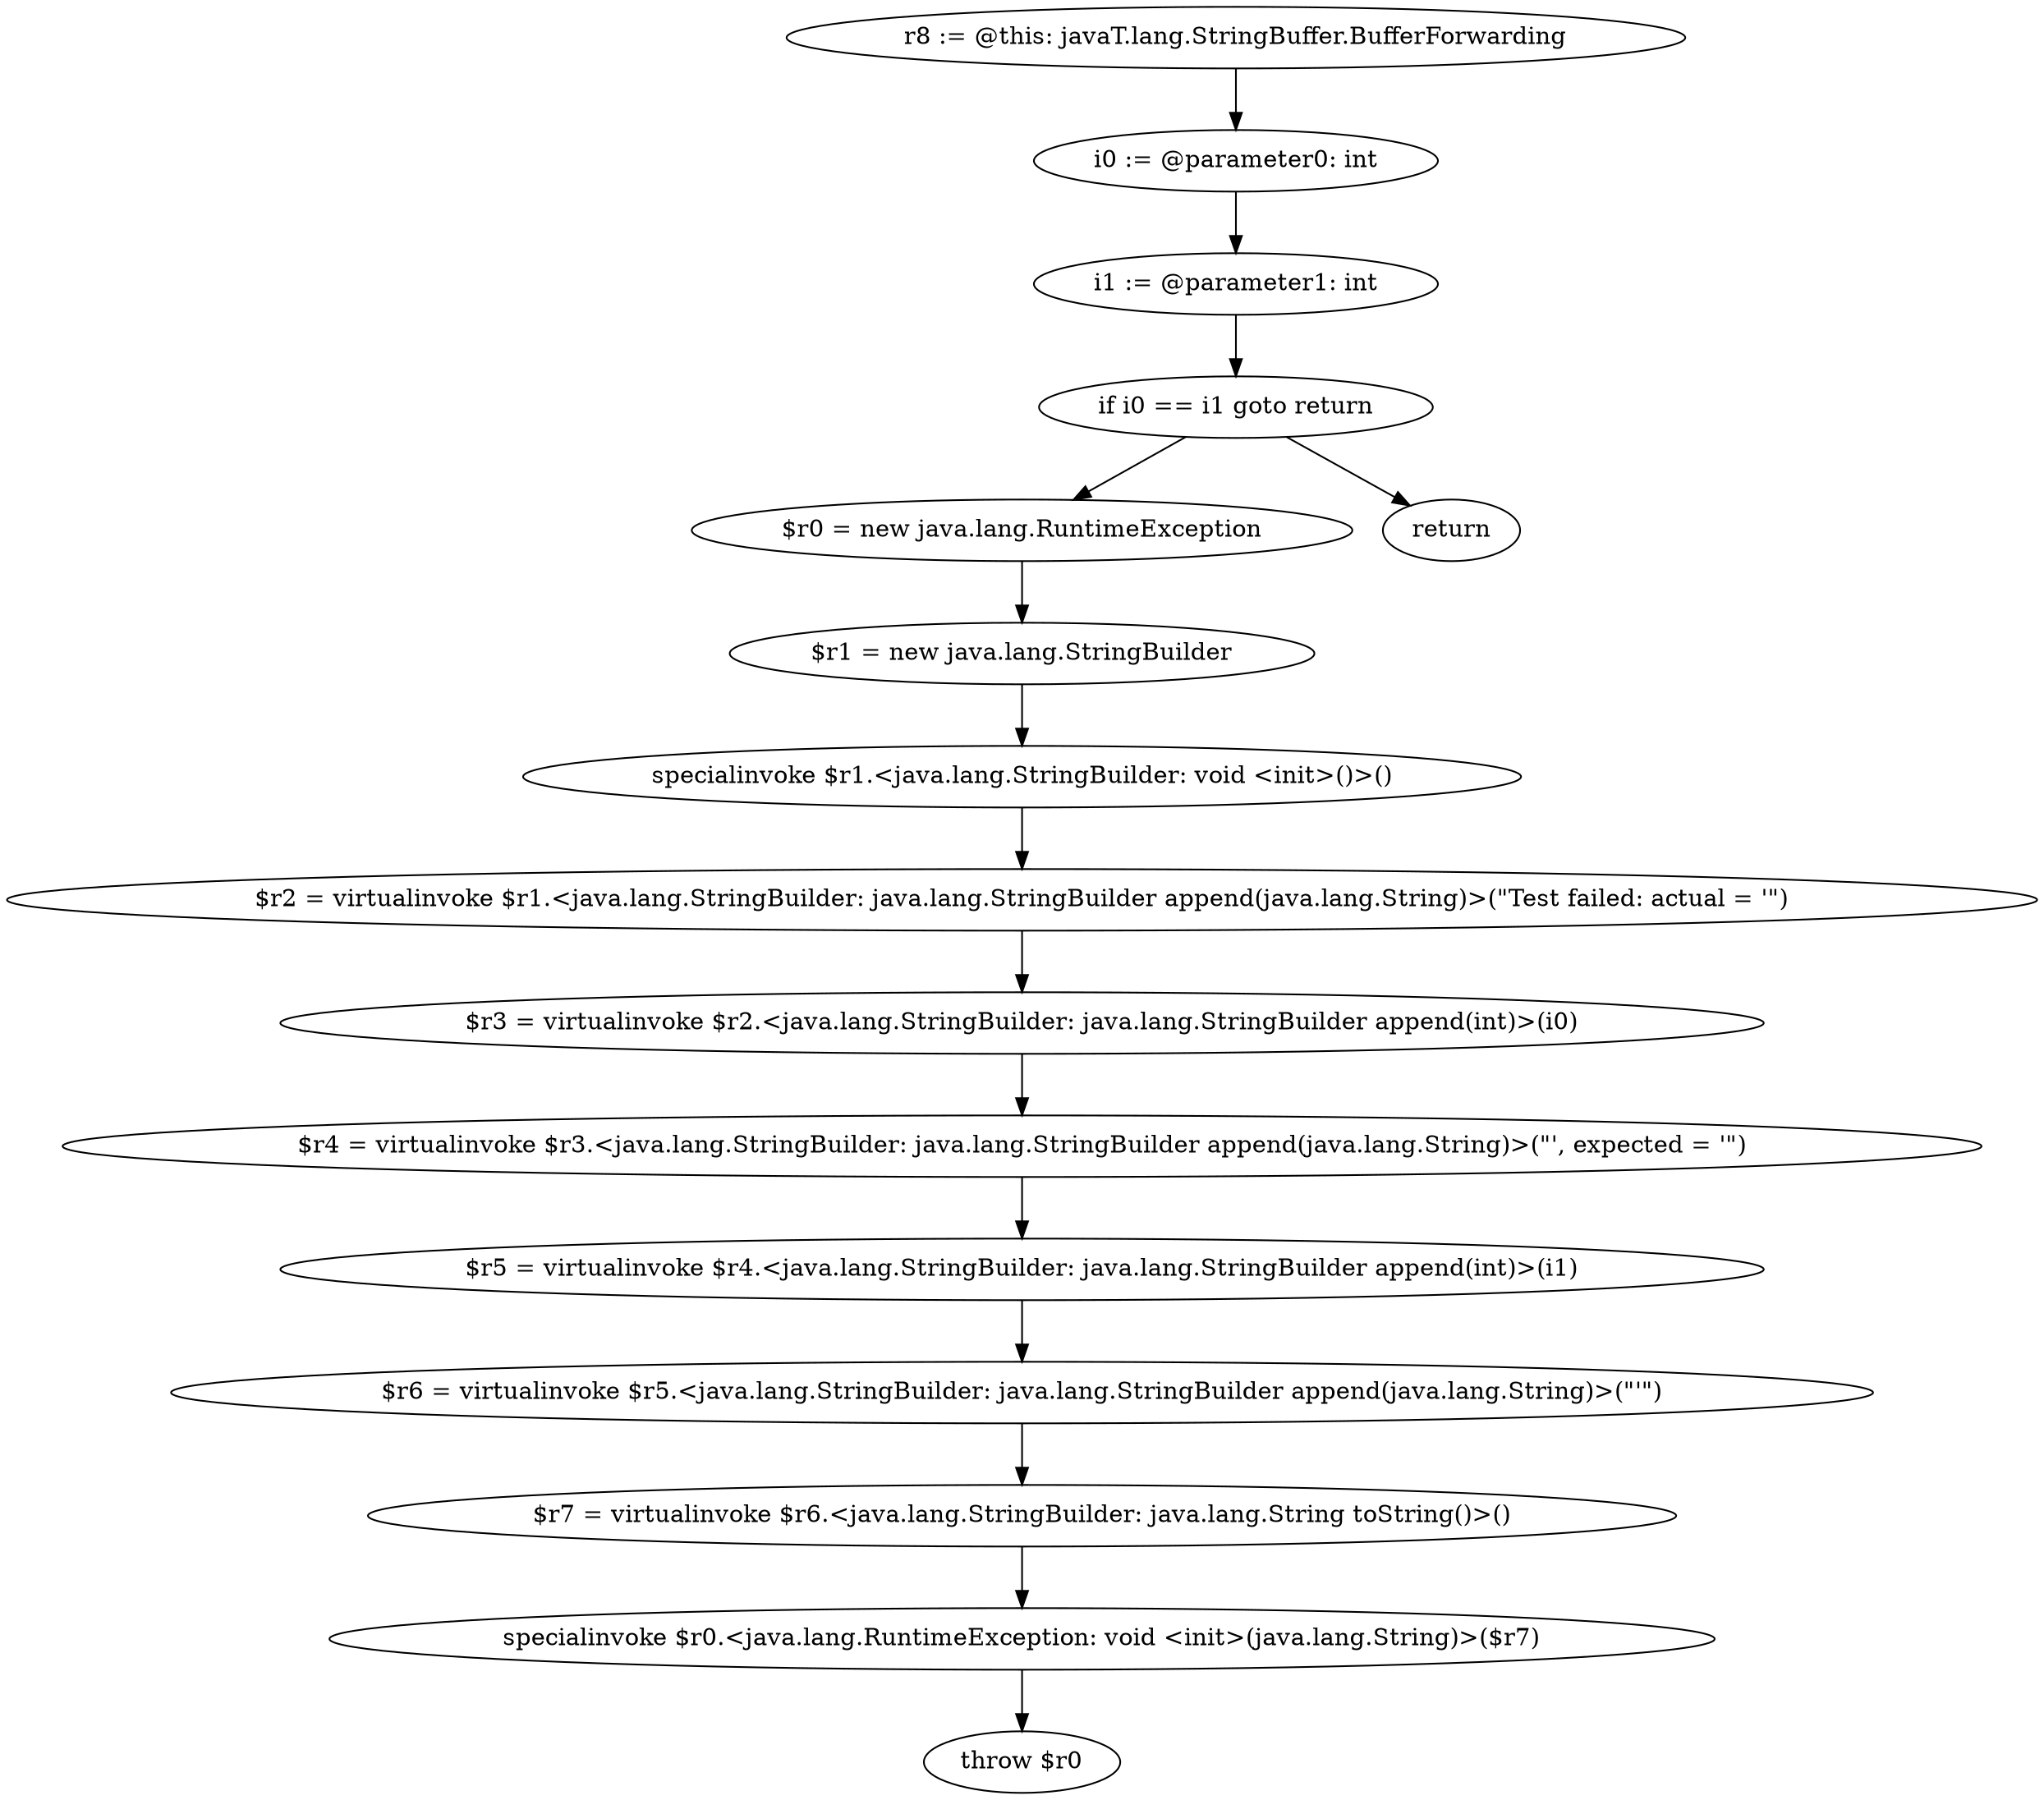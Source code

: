 digraph "unitGraph" {
    "r8 := @this: javaT.lang.StringBuffer.BufferForwarding"
    "i0 := @parameter0: int"
    "i1 := @parameter1: int"
    "if i0 == i1 goto return"
    "$r0 = new java.lang.RuntimeException"
    "$r1 = new java.lang.StringBuilder"
    "specialinvoke $r1.<java.lang.StringBuilder: void <init>()>()"
    "$r2 = virtualinvoke $r1.<java.lang.StringBuilder: java.lang.StringBuilder append(java.lang.String)>(\"Test failed: actual = \'\")"
    "$r3 = virtualinvoke $r2.<java.lang.StringBuilder: java.lang.StringBuilder append(int)>(i0)"
    "$r4 = virtualinvoke $r3.<java.lang.StringBuilder: java.lang.StringBuilder append(java.lang.String)>(\"\', expected = \'\")"
    "$r5 = virtualinvoke $r4.<java.lang.StringBuilder: java.lang.StringBuilder append(int)>(i1)"
    "$r6 = virtualinvoke $r5.<java.lang.StringBuilder: java.lang.StringBuilder append(java.lang.String)>(\"\'\")"
    "$r7 = virtualinvoke $r6.<java.lang.StringBuilder: java.lang.String toString()>()"
    "specialinvoke $r0.<java.lang.RuntimeException: void <init>(java.lang.String)>($r7)"
    "throw $r0"
    "return"
    "r8 := @this: javaT.lang.StringBuffer.BufferForwarding"->"i0 := @parameter0: int";
    "i0 := @parameter0: int"->"i1 := @parameter1: int";
    "i1 := @parameter1: int"->"if i0 == i1 goto return";
    "if i0 == i1 goto return"->"$r0 = new java.lang.RuntimeException";
    "if i0 == i1 goto return"->"return";
    "$r0 = new java.lang.RuntimeException"->"$r1 = new java.lang.StringBuilder";
    "$r1 = new java.lang.StringBuilder"->"specialinvoke $r1.<java.lang.StringBuilder: void <init>()>()";
    "specialinvoke $r1.<java.lang.StringBuilder: void <init>()>()"->"$r2 = virtualinvoke $r1.<java.lang.StringBuilder: java.lang.StringBuilder append(java.lang.String)>(\"Test failed: actual = \'\")";
    "$r2 = virtualinvoke $r1.<java.lang.StringBuilder: java.lang.StringBuilder append(java.lang.String)>(\"Test failed: actual = \'\")"->"$r3 = virtualinvoke $r2.<java.lang.StringBuilder: java.lang.StringBuilder append(int)>(i0)";
    "$r3 = virtualinvoke $r2.<java.lang.StringBuilder: java.lang.StringBuilder append(int)>(i0)"->"$r4 = virtualinvoke $r3.<java.lang.StringBuilder: java.lang.StringBuilder append(java.lang.String)>(\"\', expected = \'\")";
    "$r4 = virtualinvoke $r3.<java.lang.StringBuilder: java.lang.StringBuilder append(java.lang.String)>(\"\', expected = \'\")"->"$r5 = virtualinvoke $r4.<java.lang.StringBuilder: java.lang.StringBuilder append(int)>(i1)";
    "$r5 = virtualinvoke $r4.<java.lang.StringBuilder: java.lang.StringBuilder append(int)>(i1)"->"$r6 = virtualinvoke $r5.<java.lang.StringBuilder: java.lang.StringBuilder append(java.lang.String)>(\"\'\")";
    "$r6 = virtualinvoke $r5.<java.lang.StringBuilder: java.lang.StringBuilder append(java.lang.String)>(\"\'\")"->"$r7 = virtualinvoke $r6.<java.lang.StringBuilder: java.lang.String toString()>()";
    "$r7 = virtualinvoke $r6.<java.lang.StringBuilder: java.lang.String toString()>()"->"specialinvoke $r0.<java.lang.RuntimeException: void <init>(java.lang.String)>($r7)";
    "specialinvoke $r0.<java.lang.RuntimeException: void <init>(java.lang.String)>($r7)"->"throw $r0";
}
